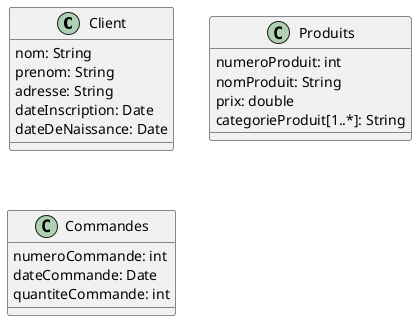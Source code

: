@startuml
class Client{
  nom: String
  prenom: String
  adresse: String
  dateInscription: Date 
  dateDeNaissance: Date
}

class Produits{
   numeroProduit: int
   nomProduit: String
   prix: double
   categorieProduit[1..*]: String
}

class Commandes{
   numeroCommande: int
   dateCommande: Date
   quantiteCommande: int
}
@enduml